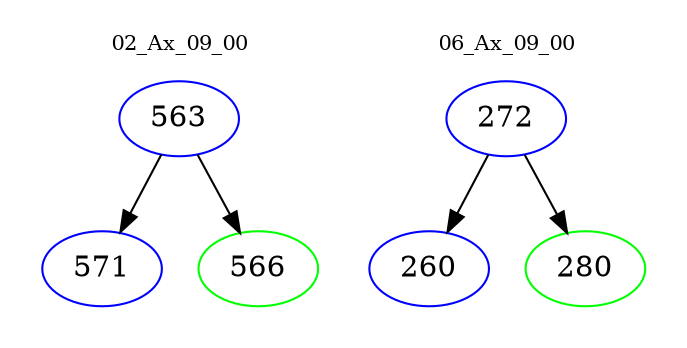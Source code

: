 digraph{
subgraph cluster_0 {
color = white
label = "02_Ax_09_00";
fontsize=10;
T0_563 [label="563", color="blue"]
T0_563 -> T0_571 [color="black"]
T0_571 [label="571", color="blue"]
T0_563 -> T0_566 [color="black"]
T0_566 [label="566", color="green"]
}
subgraph cluster_1 {
color = white
label = "06_Ax_09_00";
fontsize=10;
T1_272 [label="272", color="blue"]
T1_272 -> T1_260 [color="black"]
T1_260 [label="260", color="blue"]
T1_272 -> T1_280 [color="black"]
T1_280 [label="280", color="green"]
}
}
